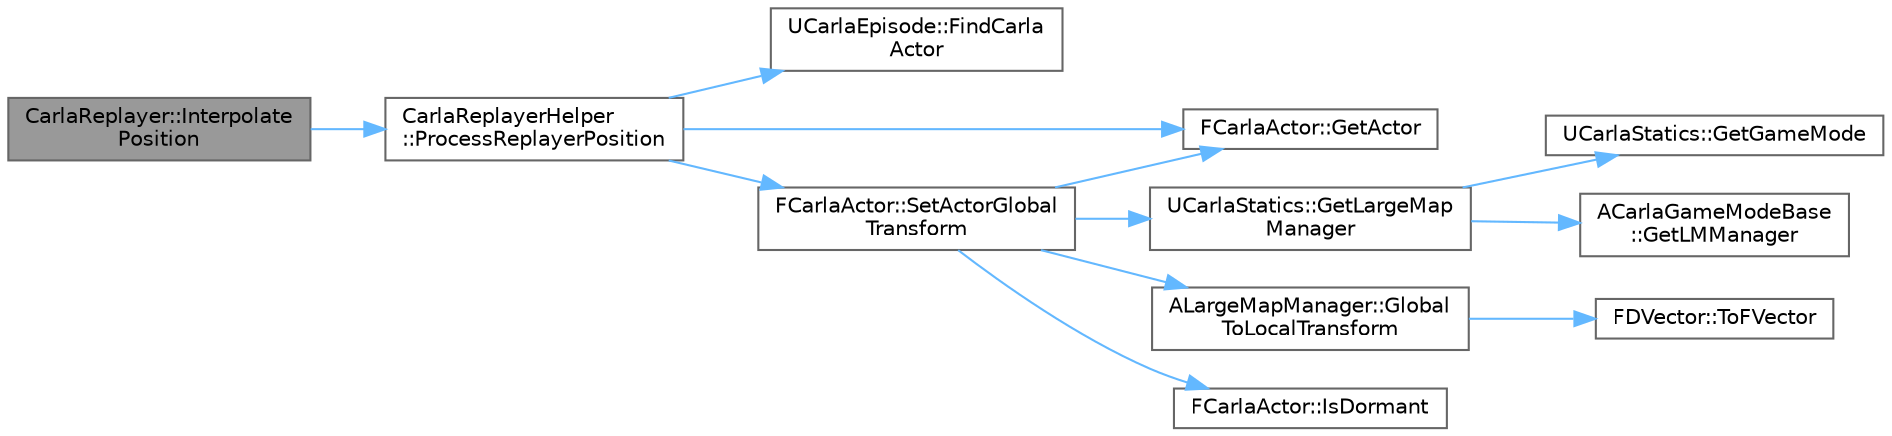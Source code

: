 digraph "CarlaReplayer::InterpolatePosition"
{
 // INTERACTIVE_SVG=YES
 // LATEX_PDF_SIZE
  bgcolor="transparent";
  edge [fontname=Helvetica,fontsize=10,labelfontname=Helvetica,labelfontsize=10];
  node [fontname=Helvetica,fontsize=10,shape=box,height=0.2,width=0.4];
  rankdir="LR";
  Node1 [id="Node000001",label="CarlaReplayer::Interpolate\lPosition",height=0.2,width=0.4,color="gray40", fillcolor="grey60", style="filled", fontcolor="black",tooltip=" "];
  Node1 -> Node2 [id="edge1_Node000001_Node000002",color="steelblue1",style="solid",tooltip=" "];
  Node2 [id="Node000002",label="CarlaReplayerHelper\l::ProcessReplayerPosition",height=0.2,width=0.4,color="grey40", fillcolor="white", style="filled",URL="$d8/d27/classCarlaReplayerHelper.html#ab7a1fa75d5db92f7961697e7b68418fd",tooltip=" "];
  Node2 -> Node3 [id="edge2_Node000002_Node000003",color="steelblue1",style="solid",tooltip=" "];
  Node3 [id="Node000003",label="UCarlaEpisode::FindCarla\lActor",height=0.2,width=0.4,color="grey40", fillcolor="white", style="filled",URL="$dc/d84/classUCarlaEpisode.html#a4d0c7a09f4d9de8110605e10125a93aa",tooltip="Find a Carla actor by id."];
  Node2 -> Node4 [id="edge3_Node000002_Node000004",color="steelblue1",style="solid",tooltip=" "];
  Node4 [id="Node000004",label="FCarlaActor::GetActor",height=0.2,width=0.4,color="grey40", fillcolor="white", style="filled",URL="$dc/dde/classFCarlaActor.html#a4d2752987e47827efd488b90053ad415",tooltip=" "];
  Node2 -> Node5 [id="edge4_Node000002_Node000005",color="steelblue1",style="solid",tooltip=" "];
  Node5 [id="Node000005",label="FCarlaActor::SetActorGlobal\lTransform",height=0.2,width=0.4,color="grey40", fillcolor="white", style="filled",URL="$dc/dde/classFCarlaActor.html#a8d28fe1cdf66fc6328cdecab9b5a1fbc",tooltip=" "];
  Node5 -> Node4 [id="edge5_Node000005_Node000004",color="steelblue1",style="solid",tooltip=" "];
  Node5 -> Node6 [id="edge6_Node000005_Node000006",color="steelblue1",style="solid",tooltip=" "];
  Node6 [id="Node000006",label="UCarlaStatics::GetLargeMap\lManager",height=0.2,width=0.4,color="grey40", fillcolor="white", style="filled",URL="$d7/d1e/classUCarlaStatics.html#a8137f56360aa59de44591fce99608dc4",tooltip=" "];
  Node6 -> Node7 [id="edge7_Node000006_Node000007",color="steelblue1",style="solid",tooltip=" "];
  Node7 [id="Node000007",label="UCarlaStatics::GetGameMode",height=0.2,width=0.4,color="grey40", fillcolor="white", style="filled",URL="$d7/d1e/classUCarlaStatics.html#acf94832c60579b6d161b66447719efbc",tooltip=" "];
  Node6 -> Node8 [id="edge8_Node000006_Node000008",color="steelblue1",style="solid",tooltip=" "];
  Node8 [id="Node000008",label="ACarlaGameModeBase\l::GetLMManager",height=0.2,width=0.4,color="grey40", fillcolor="white", style="filled",URL="$db/de5/classACarlaGameModeBase.html#a6a66e9a979a5dfbdb292f8eb3f89149c",tooltip=" "];
  Node5 -> Node9 [id="edge9_Node000005_Node000009",color="steelblue1",style="solid",tooltip=" "];
  Node9 [id="Node000009",label="ALargeMapManager::Global\lToLocalTransform",height=0.2,width=0.4,color="grey40", fillcolor="white", style="filled",URL="$d9/d4b/classALargeMapManager.html#a1ae1da254e1f3c66b74e99c60321975a",tooltip=" "];
  Node9 -> Node10 [id="edge10_Node000009_Node000010",color="steelblue1",style="solid",tooltip=" "];
  Node10 [id="Node000010",label="FDVector::ToFVector",height=0.2,width=0.4,color="grey40", fillcolor="white", style="filled",URL="$de/d7a/structFDVector.html#afcef01413fad4ebae06ee468bee88a9c",tooltip=" "];
  Node5 -> Node11 [id="edge11_Node000005_Node000011",color="steelblue1",style="solid",tooltip=" "];
  Node11 [id="Node000011",label="FCarlaActor::IsDormant",height=0.2,width=0.4,color="grey40", fillcolor="white", style="filled",URL="$dc/dde/classFCarlaActor.html#a49f76353c69e02542858ed2cf6eeb000",tooltip=" "];
}
